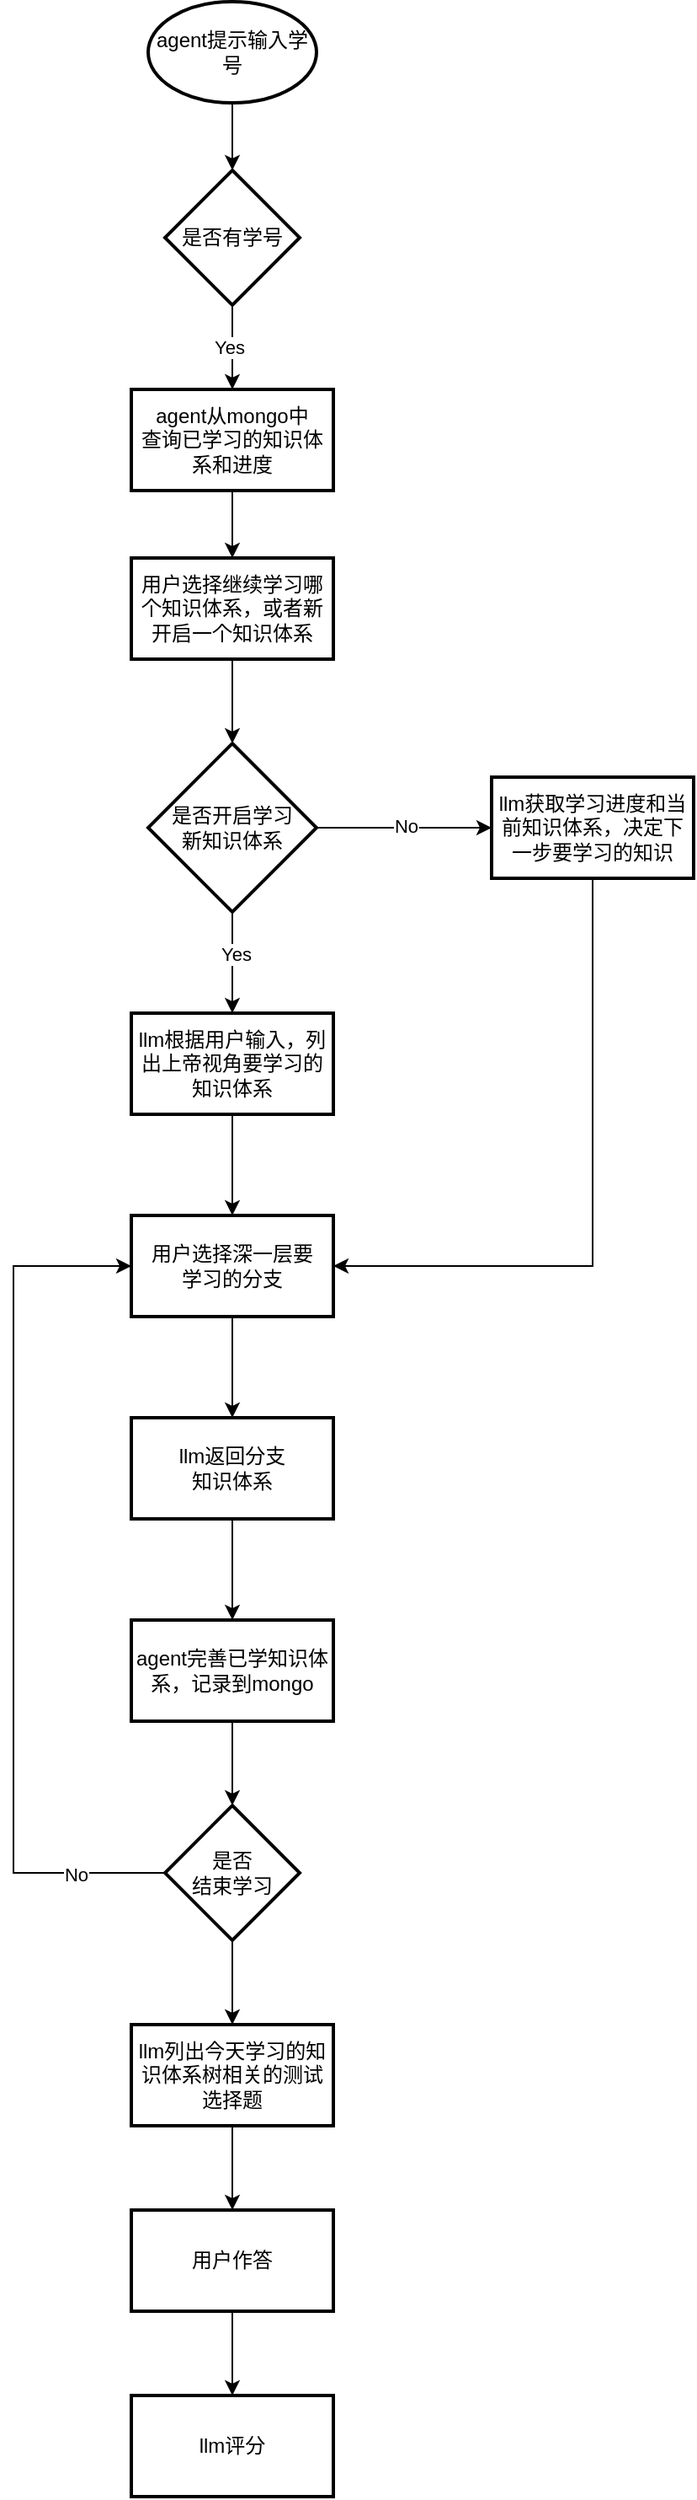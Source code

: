 <mxfile version="24.4.7" type="github">
  <diagram id="C5RBs43oDa-KdzZeNtuy" name="Page-1">
    <mxGraphModel dx="1434" dy="761" grid="1" gridSize="10" guides="1" tooltips="1" connect="1" arrows="1" fold="1" page="1" pageScale="1" pageWidth="827" pageHeight="1169" math="0" shadow="0">
      <root>
        <mxCell id="WIyWlLk6GJQsqaUBKTNV-0" />
        <mxCell id="WIyWlLk6GJQsqaUBKTNV-1" parent="WIyWlLk6GJQsqaUBKTNV-0" />
        <mxCell id="chA8V7Ig7ssHcd86SWjw-2" value="" style="edgeStyle=orthogonalEdgeStyle;rounded=0;orthogonalLoop=1;jettySize=auto;html=1;" edge="1" parent="WIyWlLk6GJQsqaUBKTNV-1" source="chA8V7Ig7ssHcd86SWjw-0" target="chA8V7Ig7ssHcd86SWjw-1">
          <mxGeometry relative="1" as="geometry" />
        </mxCell>
        <mxCell id="chA8V7Ig7ssHcd86SWjw-0" value="agent提示输入学号" style="strokeWidth=2;html=1;shape=mxgraph.flowchart.start_1;whiteSpace=wrap;" vertex="1" parent="WIyWlLk6GJQsqaUBKTNV-1">
          <mxGeometry x="90" y="20" width="100" height="60" as="geometry" />
        </mxCell>
        <mxCell id="chA8V7Ig7ssHcd86SWjw-4" value="" style="edgeStyle=orthogonalEdgeStyle;rounded=0;orthogonalLoop=1;jettySize=auto;html=1;" edge="1" parent="WIyWlLk6GJQsqaUBKTNV-1" source="chA8V7Ig7ssHcd86SWjw-1" target="chA8V7Ig7ssHcd86SWjw-3">
          <mxGeometry relative="1" as="geometry" />
        </mxCell>
        <mxCell id="chA8V7Ig7ssHcd86SWjw-5" value="Yes" style="edgeLabel;html=1;align=center;verticalAlign=middle;resizable=0;points=[];" vertex="1" connectable="0" parent="chA8V7Ig7ssHcd86SWjw-4">
          <mxGeometry x="-0.022" y="-2" relative="1" as="geometry">
            <mxPoint as="offset" />
          </mxGeometry>
        </mxCell>
        <mxCell id="chA8V7Ig7ssHcd86SWjw-1" value="是否有学号" style="rhombus;whiteSpace=wrap;html=1;strokeWidth=2;" vertex="1" parent="WIyWlLk6GJQsqaUBKTNV-1">
          <mxGeometry x="100" y="120" width="80" height="80" as="geometry" />
        </mxCell>
        <mxCell id="chA8V7Ig7ssHcd86SWjw-9" value="" style="edgeStyle=orthogonalEdgeStyle;rounded=0;orthogonalLoop=1;jettySize=auto;html=1;" edge="1" parent="WIyWlLk6GJQsqaUBKTNV-1" source="chA8V7Ig7ssHcd86SWjw-3" target="chA8V7Ig7ssHcd86SWjw-8">
          <mxGeometry relative="1" as="geometry" />
        </mxCell>
        <mxCell id="chA8V7Ig7ssHcd86SWjw-3" value="agent从mongo中&lt;div&gt;查询已学习的知识体系和进度&lt;/div&gt;" style="whiteSpace=wrap;html=1;strokeWidth=2;" vertex="1" parent="WIyWlLk6GJQsqaUBKTNV-1">
          <mxGeometry x="80" y="250" width="120" height="60" as="geometry" />
        </mxCell>
        <mxCell id="chA8V7Ig7ssHcd86SWjw-19" style="edgeStyle=orthogonalEdgeStyle;rounded=0;orthogonalLoop=1;jettySize=auto;html=1;exitX=0.5;exitY=1;exitDx=0;exitDy=0;entryX=1;entryY=0.5;entryDx=0;entryDy=0;" edge="1" parent="WIyWlLk6GJQsqaUBKTNV-1" source="chA8V7Ig7ssHcd86SWjw-6" target="chA8V7Ig7ssHcd86SWjw-17">
          <mxGeometry relative="1" as="geometry" />
        </mxCell>
        <mxCell id="chA8V7Ig7ssHcd86SWjw-6" value="llm获取学习进度和当前知识体系，决定下一步要学习的知识" style="whiteSpace=wrap;html=1;strokeWidth=2;" vertex="1" parent="WIyWlLk6GJQsqaUBKTNV-1">
          <mxGeometry x="294" y="480" width="120" height="60" as="geometry" />
        </mxCell>
        <mxCell id="chA8V7Ig7ssHcd86SWjw-11" value="" style="edgeStyle=orthogonalEdgeStyle;rounded=0;orthogonalLoop=1;jettySize=auto;html=1;" edge="1" parent="WIyWlLk6GJQsqaUBKTNV-1" source="chA8V7Ig7ssHcd86SWjw-8" target="chA8V7Ig7ssHcd86SWjw-10">
          <mxGeometry relative="1" as="geometry" />
        </mxCell>
        <mxCell id="chA8V7Ig7ssHcd86SWjw-8" value="用户选择继续学习哪个知识体系，或者新开启一个知识体系" style="whiteSpace=wrap;html=1;strokeWidth=2;" vertex="1" parent="WIyWlLk6GJQsqaUBKTNV-1">
          <mxGeometry x="80" y="350" width="120" height="60" as="geometry" />
        </mxCell>
        <mxCell id="chA8V7Ig7ssHcd86SWjw-12" style="edgeStyle=orthogonalEdgeStyle;rounded=0;orthogonalLoop=1;jettySize=auto;html=1;exitX=1;exitY=0.5;exitDx=0;exitDy=0;entryX=0;entryY=0.5;entryDx=0;entryDy=0;" edge="1" parent="WIyWlLk6GJQsqaUBKTNV-1" source="chA8V7Ig7ssHcd86SWjw-10" target="chA8V7Ig7ssHcd86SWjw-6">
          <mxGeometry relative="1" as="geometry" />
        </mxCell>
        <mxCell id="chA8V7Ig7ssHcd86SWjw-13" value="No" style="edgeLabel;html=1;align=center;verticalAlign=middle;resizable=0;points=[];" vertex="1" connectable="0" parent="chA8V7Ig7ssHcd86SWjw-12">
          <mxGeometry x="0.019" y="1" relative="1" as="geometry">
            <mxPoint as="offset" />
          </mxGeometry>
        </mxCell>
        <mxCell id="chA8V7Ig7ssHcd86SWjw-15" value="" style="edgeStyle=orthogonalEdgeStyle;rounded=0;orthogonalLoop=1;jettySize=auto;html=1;" edge="1" parent="WIyWlLk6GJQsqaUBKTNV-1" source="chA8V7Ig7ssHcd86SWjw-10" target="chA8V7Ig7ssHcd86SWjw-14">
          <mxGeometry relative="1" as="geometry" />
        </mxCell>
        <mxCell id="chA8V7Ig7ssHcd86SWjw-16" value="Yes" style="edgeLabel;html=1;align=center;verticalAlign=middle;resizable=0;points=[];" vertex="1" connectable="0" parent="chA8V7Ig7ssHcd86SWjw-15">
          <mxGeometry x="-0.16" y="2" relative="1" as="geometry">
            <mxPoint as="offset" />
          </mxGeometry>
        </mxCell>
        <mxCell id="chA8V7Ig7ssHcd86SWjw-10" value="是否开启&lt;span style=&quot;background-color: initial;&quot;&gt;学习&lt;/span&gt;&lt;div&gt;&lt;span style=&quot;background-color: initial;&quot;&gt;新知识体系&lt;/span&gt;&lt;/div&gt;" style="rhombus;whiteSpace=wrap;html=1;strokeWidth=2;" vertex="1" parent="WIyWlLk6GJQsqaUBKTNV-1">
          <mxGeometry x="90" y="460" width="100" height="100" as="geometry" />
        </mxCell>
        <mxCell id="chA8V7Ig7ssHcd86SWjw-18" value="" style="edgeStyle=orthogonalEdgeStyle;rounded=0;orthogonalLoop=1;jettySize=auto;html=1;" edge="1" parent="WIyWlLk6GJQsqaUBKTNV-1" source="chA8V7Ig7ssHcd86SWjw-14" target="chA8V7Ig7ssHcd86SWjw-17">
          <mxGeometry relative="1" as="geometry" />
        </mxCell>
        <mxCell id="chA8V7Ig7ssHcd86SWjw-14" value="llm根据用户输入，列出上帝视角要学习的知识体系" style="whiteSpace=wrap;html=1;strokeWidth=2;" vertex="1" parent="WIyWlLk6GJQsqaUBKTNV-1">
          <mxGeometry x="80" y="620" width="120" height="60" as="geometry" />
        </mxCell>
        <mxCell id="chA8V7Ig7ssHcd86SWjw-36" style="edgeStyle=orthogonalEdgeStyle;rounded=0;orthogonalLoop=1;jettySize=auto;html=1;exitX=0.5;exitY=1;exitDx=0;exitDy=0;entryX=0.5;entryY=0;entryDx=0;entryDy=0;" edge="1" parent="WIyWlLk6GJQsqaUBKTNV-1" source="chA8V7Ig7ssHcd86SWjw-17" target="chA8V7Ig7ssHcd86SWjw-20">
          <mxGeometry relative="1" as="geometry" />
        </mxCell>
        <mxCell id="chA8V7Ig7ssHcd86SWjw-17" value="用户选择深一层要&lt;div&gt;学习的分支&lt;/div&gt;" style="whiteSpace=wrap;html=1;strokeWidth=2;" vertex="1" parent="WIyWlLk6GJQsqaUBKTNV-1">
          <mxGeometry x="80" y="740" width="120" height="60" as="geometry" />
        </mxCell>
        <mxCell id="chA8V7Ig7ssHcd86SWjw-37" style="edgeStyle=orthogonalEdgeStyle;rounded=0;orthogonalLoop=1;jettySize=auto;html=1;exitX=0.5;exitY=1;exitDx=0;exitDy=0;entryX=0.5;entryY=0;entryDx=0;entryDy=0;" edge="1" parent="WIyWlLk6GJQsqaUBKTNV-1" source="chA8V7Ig7ssHcd86SWjw-20" target="chA8V7Ig7ssHcd86SWjw-34">
          <mxGeometry relative="1" as="geometry" />
        </mxCell>
        <mxCell id="chA8V7Ig7ssHcd86SWjw-20" value="llm返回分支&lt;div&gt;知识体系&lt;/div&gt;" style="whiteSpace=wrap;html=1;strokeWidth=2;" vertex="1" parent="WIyWlLk6GJQsqaUBKTNV-1">
          <mxGeometry x="80" y="860" width="120" height="60" as="geometry" />
        </mxCell>
        <mxCell id="chA8V7Ig7ssHcd86SWjw-24" style="edgeStyle=orthogonalEdgeStyle;rounded=0;orthogonalLoop=1;jettySize=auto;html=1;exitX=0;exitY=0.5;exitDx=0;exitDy=0;entryX=0;entryY=0.5;entryDx=0;entryDy=0;" edge="1" parent="WIyWlLk6GJQsqaUBKTNV-1" source="chA8V7Ig7ssHcd86SWjw-22" target="chA8V7Ig7ssHcd86SWjw-17">
          <mxGeometry relative="1" as="geometry">
            <Array as="points">
              <mxPoint x="10" y="1130" />
              <mxPoint x="10" y="770" />
            </Array>
          </mxGeometry>
        </mxCell>
        <mxCell id="chA8V7Ig7ssHcd86SWjw-25" value="No" style="edgeLabel;html=1;align=center;verticalAlign=middle;resizable=0;points=[];" vertex="1" connectable="0" parent="chA8V7Ig7ssHcd86SWjw-24">
          <mxGeometry x="-0.795" y="1" relative="1" as="geometry">
            <mxPoint as="offset" />
          </mxGeometry>
        </mxCell>
        <mxCell id="chA8V7Ig7ssHcd86SWjw-27" value="" style="edgeStyle=orthogonalEdgeStyle;rounded=0;orthogonalLoop=1;jettySize=auto;html=1;" edge="1" parent="WIyWlLk6GJQsqaUBKTNV-1" source="chA8V7Ig7ssHcd86SWjw-22" target="chA8V7Ig7ssHcd86SWjw-26">
          <mxGeometry relative="1" as="geometry" />
        </mxCell>
        <mxCell id="chA8V7Ig7ssHcd86SWjw-22" value="是否&lt;div&gt;结束学习&lt;/div&gt;" style="rhombus;whiteSpace=wrap;html=1;strokeWidth=2;" vertex="1" parent="WIyWlLk6GJQsqaUBKTNV-1">
          <mxGeometry x="100" y="1090" width="80" height="80" as="geometry" />
        </mxCell>
        <mxCell id="chA8V7Ig7ssHcd86SWjw-29" value="" style="edgeStyle=orthogonalEdgeStyle;rounded=0;orthogonalLoop=1;jettySize=auto;html=1;" edge="1" parent="WIyWlLk6GJQsqaUBKTNV-1" source="chA8V7Ig7ssHcd86SWjw-26" target="chA8V7Ig7ssHcd86SWjw-28">
          <mxGeometry relative="1" as="geometry" />
        </mxCell>
        <mxCell id="chA8V7Ig7ssHcd86SWjw-26" value="llm列出今天学习的知识体系树相关的测试选择题" style="whiteSpace=wrap;html=1;strokeWidth=2;" vertex="1" parent="WIyWlLk6GJQsqaUBKTNV-1">
          <mxGeometry x="80" y="1220" width="120" height="60" as="geometry" />
        </mxCell>
        <mxCell id="chA8V7Ig7ssHcd86SWjw-33" value="" style="edgeStyle=orthogonalEdgeStyle;rounded=0;orthogonalLoop=1;jettySize=auto;html=1;" edge="1" parent="WIyWlLk6GJQsqaUBKTNV-1" source="chA8V7Ig7ssHcd86SWjw-28" target="chA8V7Ig7ssHcd86SWjw-32">
          <mxGeometry relative="1" as="geometry" />
        </mxCell>
        <mxCell id="chA8V7Ig7ssHcd86SWjw-28" value="用户作答" style="whiteSpace=wrap;html=1;strokeWidth=2;" vertex="1" parent="WIyWlLk6GJQsqaUBKTNV-1">
          <mxGeometry x="80" y="1330" width="120" height="60" as="geometry" />
        </mxCell>
        <mxCell id="chA8V7Ig7ssHcd86SWjw-32" value="llm评分" style="whiteSpace=wrap;html=1;strokeWidth=2;" vertex="1" parent="WIyWlLk6GJQsqaUBKTNV-1">
          <mxGeometry x="80" y="1440" width="120" height="60" as="geometry" />
        </mxCell>
        <mxCell id="chA8V7Ig7ssHcd86SWjw-38" style="edgeStyle=orthogonalEdgeStyle;rounded=0;orthogonalLoop=1;jettySize=auto;html=1;exitX=0.5;exitY=1;exitDx=0;exitDy=0;entryX=0.5;entryY=0;entryDx=0;entryDy=0;" edge="1" parent="WIyWlLk6GJQsqaUBKTNV-1" source="chA8V7Ig7ssHcd86SWjw-34" target="chA8V7Ig7ssHcd86SWjw-22">
          <mxGeometry relative="1" as="geometry" />
        </mxCell>
        <mxCell id="chA8V7Ig7ssHcd86SWjw-34" value="agent完善已学知识体系，记录到mongo" style="whiteSpace=wrap;html=1;strokeWidth=2;" vertex="1" parent="WIyWlLk6GJQsqaUBKTNV-1">
          <mxGeometry x="80" y="980" width="120" height="60" as="geometry" />
        </mxCell>
      </root>
    </mxGraphModel>
  </diagram>
</mxfile>
